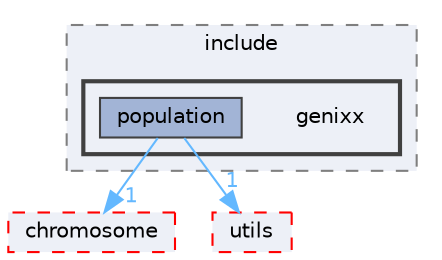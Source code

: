 digraph "lib/population/include/genixx"
{
 // LATEX_PDF_SIZE
  bgcolor="transparent";
  edge [fontname=Helvetica,fontsize=10,labelfontname=Helvetica,labelfontsize=10];
  node [fontname=Helvetica,fontsize=10,shape=box,height=0.2,width=0.4];
  compound=true
  subgraph clusterdir_4f7908d82a8f0b4980ef77791422afbb {
    graph [ bgcolor="#edf0f7", pencolor="grey50", label="include", fontname=Helvetica,fontsize=10 style="filled,dashed", URL="dir_4f7908d82a8f0b4980ef77791422afbb.html",tooltip=""]
  subgraph clusterdir_667d0448f1ce204485dfa2cdc50c9cf3 {
    graph [ bgcolor="#edf0f7", pencolor="grey25", label="", fontname=Helvetica,fontsize=10 style="filled,bold", URL="dir_667d0448f1ce204485dfa2cdc50c9cf3.html",tooltip=""]
    dir_667d0448f1ce204485dfa2cdc50c9cf3 [shape=plaintext, label="genixx"];
  dir_975d0452b3a0169d102cbca1eed793e9 [label="population", fillcolor="#a2b4d6", color="grey25", style="filled", URL="dir_975d0452b3a0169d102cbca1eed793e9.html",tooltip=""];
  }
  }
  dir_28bd77c38ae26718d4d5cff1fc81c55c [label="chromosome", fillcolor="#edf0f7", color="red", style="filled,dashed", URL="dir_28bd77c38ae26718d4d5cff1fc81c55c.html",tooltip=""];
  dir_4ce02b87227cef1244bdd1fa3b12a08b [label="utils", fillcolor="#edf0f7", color="red", style="filled,dashed", URL="dir_4ce02b87227cef1244bdd1fa3b12a08b.html",tooltip=""];
  dir_975d0452b3a0169d102cbca1eed793e9->dir_28bd77c38ae26718d4d5cff1fc81c55c [headlabel="1", labeldistance=1.5 headhref="dir_000014_000000.html" color="steelblue1" fontcolor="steelblue1"];
  dir_975d0452b3a0169d102cbca1eed793e9->dir_4ce02b87227cef1244bdd1fa3b12a08b [headlabel="1", labeldistance=1.5 headhref="dir_000014_000016.html" color="steelblue1" fontcolor="steelblue1"];
}
